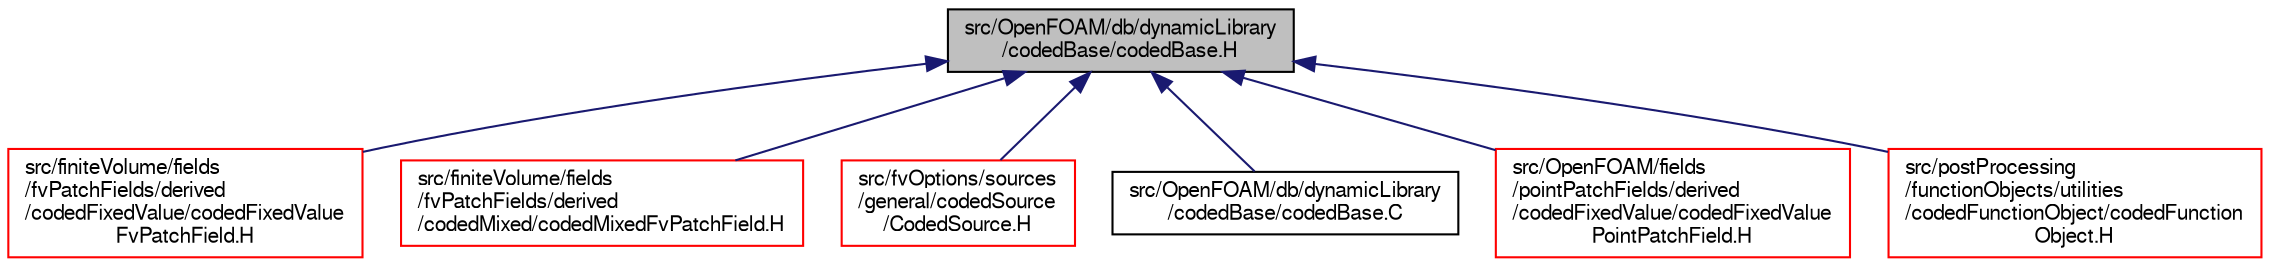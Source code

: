 digraph "src/OpenFOAM/db/dynamicLibrary/codedBase/codedBase.H"
{
  bgcolor="transparent";
  edge [fontname="FreeSans",fontsize="10",labelfontname="FreeSans",labelfontsize="10"];
  node [fontname="FreeSans",fontsize="10",shape=record];
  Node72 [label="src/OpenFOAM/db/dynamicLibrary\l/codedBase/codedBase.H",height=0.2,width=0.4,color="black", fillcolor="grey75", style="filled", fontcolor="black"];
  Node72 -> Node73 [dir="back",color="midnightblue",fontsize="10",style="solid",fontname="FreeSans"];
  Node73 [label="src/finiteVolume/fields\l/fvPatchFields/derived\l/codedFixedValue/codedFixedValue\lFvPatchField.H",height=0.2,width=0.4,color="red",URL="$a01790.html"];
  Node72 -> Node77 [dir="back",color="midnightblue",fontsize="10",style="solid",fontname="FreeSans"];
  Node77 [label="src/finiteVolume/fields\l/fvPatchFields/derived\l/codedMixed/codedMixedFvPatchField.H",height=0.2,width=0.4,color="red",URL="$a01805.html"];
  Node72 -> Node81 [dir="back",color="midnightblue",fontsize="10",style="solid",fontname="FreeSans"];
  Node81 [label="src/fvOptions/sources\l/general/codedSource\l/CodedSource.H",height=0.2,width=0.4,color="red",URL="$a04763.html"];
  Node72 -> Node85 [dir="back",color="midnightblue",fontsize="10",style="solid",fontname="FreeSans"];
  Node85 [label="src/OpenFOAM/db/dynamicLibrary\l/codedBase/codedBase.C",height=0.2,width=0.4,color="black",URL="$a08891.html"];
  Node72 -> Node86 [dir="back",color="midnightblue",fontsize="10",style="solid",fontname="FreeSans"];
  Node86 [label="src/OpenFOAM/fields\l/pointPatchFields/derived\l/codedFixedValue/codedFixedValue\lPointPatchField.H",height=0.2,width=0.4,color="red",URL="$a10076.html"];
  Node72 -> Node90 [dir="back",color="midnightblue",fontsize="10",style="solid",fontname="FreeSans"];
  Node90 [label="src/postProcessing\l/functionObjects/utilities\l/codedFunctionObject/codedFunction\lObject.H",height=0.2,width=0.4,color="red",URL="$a13703.html"];
}
